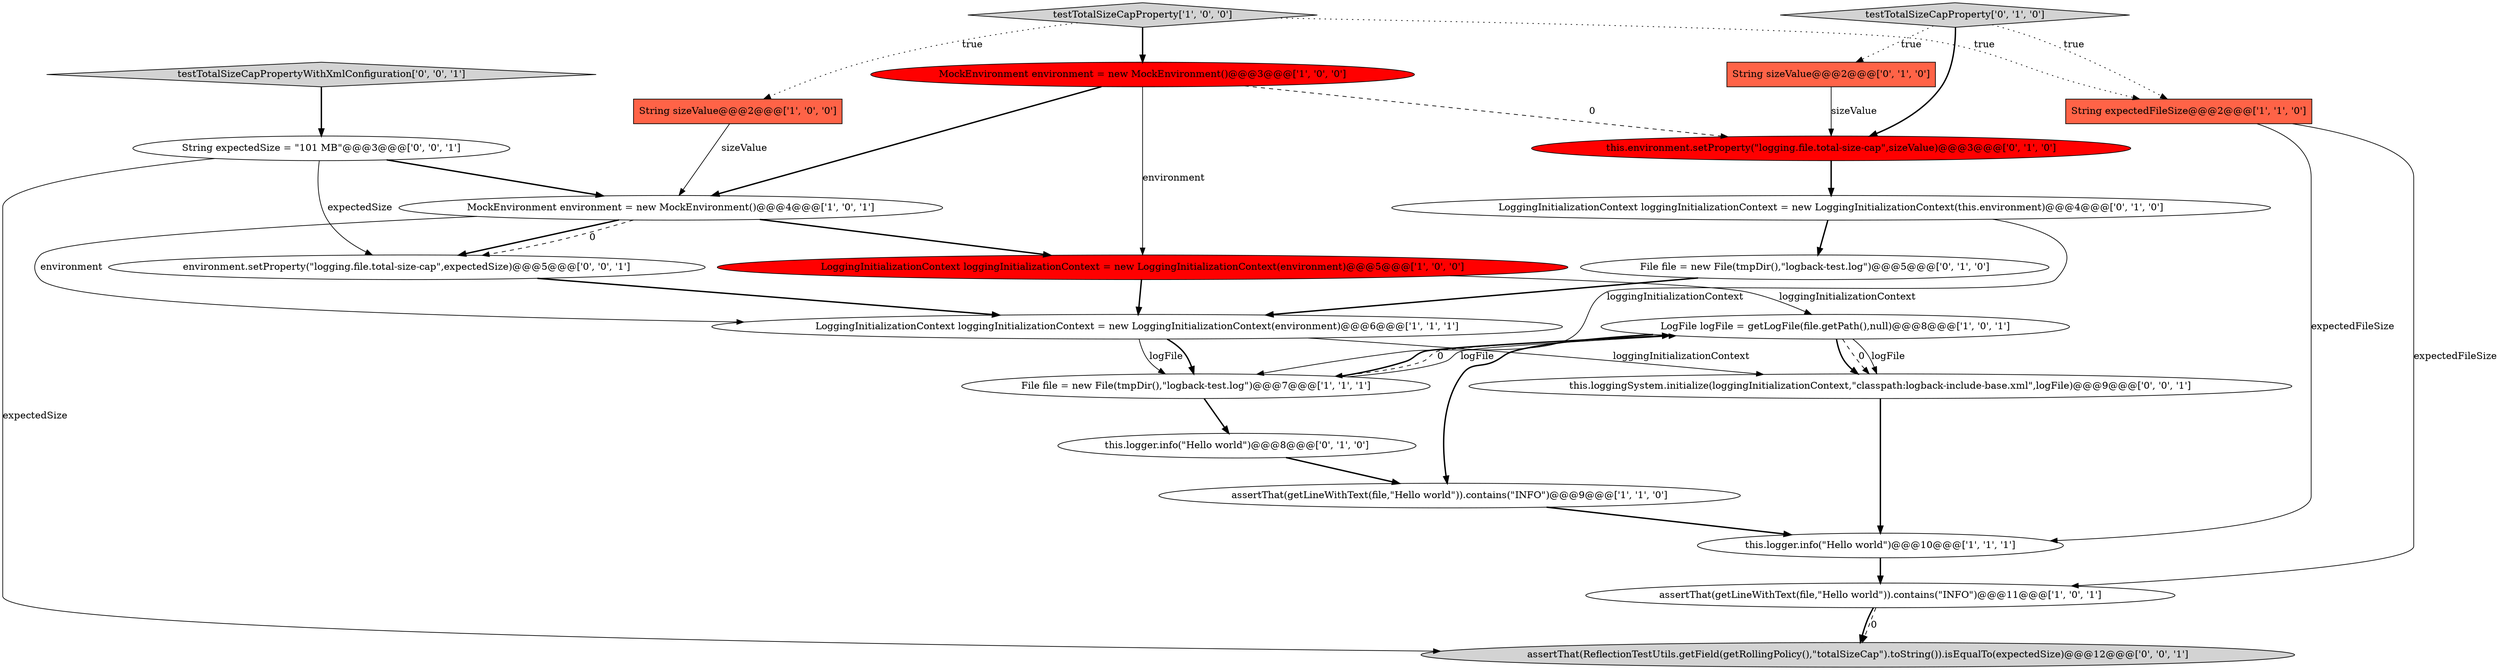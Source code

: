 digraph {
11 [style = filled, label = "testTotalSizeCapProperty['1', '0', '0']", fillcolor = lightgray, shape = diamond image = "AAA0AAABBB1BBB"];
2 [style = filled, label = "LogFile logFile = getLogFile(file.getPath(),null)@@@8@@@['1', '0', '1']", fillcolor = white, shape = ellipse image = "AAA0AAABBB1BBB"];
7 [style = filled, label = "String expectedFileSize@@@2@@@['1', '1', '0']", fillcolor = tomato, shape = box image = "AAA0AAABBB1BBB"];
20 [style = filled, label = "this.loggingSystem.initialize(loggingInitializationContext,\"classpath:logback-include-base.xml\",logFile)@@@9@@@['0', '0', '1']", fillcolor = white, shape = ellipse image = "AAA0AAABBB3BBB"];
10 [style = filled, label = "LoggingInitializationContext loggingInitializationContext = new LoggingInitializationContext(environment)@@@5@@@['1', '0', '0']", fillcolor = red, shape = ellipse image = "AAA1AAABBB1BBB"];
18 [style = filled, label = "String expectedSize = \"101 MB\"@@@3@@@['0', '0', '1']", fillcolor = white, shape = ellipse image = "AAA0AAABBB3BBB"];
22 [style = filled, label = "assertThat(ReflectionTestUtils.getField(getRollingPolicy(),\"totalSizeCap\").toString()).isEqualTo(expectedSize)@@@12@@@['0', '0', '1']", fillcolor = lightgray, shape = ellipse image = "AAA0AAABBB3BBB"];
4 [style = filled, label = "String sizeValue@@@2@@@['1', '0', '0']", fillcolor = tomato, shape = box image = "AAA0AAABBB1BBB"];
12 [style = filled, label = "File file = new File(tmpDir(),\"logback-test.log\")@@@5@@@['0', '1', '0']", fillcolor = white, shape = ellipse image = "AAA0AAABBB2BBB"];
9 [style = filled, label = "assertThat(getLineWithText(file,\"Hello world\")).contains(\"INFO\")@@@11@@@['1', '0', '1']", fillcolor = white, shape = ellipse image = "AAA0AAABBB1BBB"];
1 [style = filled, label = "File file = new File(tmpDir(),\"logback-test.log\")@@@7@@@['1', '1', '1']", fillcolor = white, shape = ellipse image = "AAA0AAABBB1BBB"];
3 [style = filled, label = "this.logger.info(\"Hello world\")@@@10@@@['1', '1', '1']", fillcolor = white, shape = ellipse image = "AAA0AAABBB1BBB"];
19 [style = filled, label = "environment.setProperty(\"logging.file.total-size-cap\",expectedSize)@@@5@@@['0', '0', '1']", fillcolor = white, shape = ellipse image = "AAA0AAABBB3BBB"];
17 [style = filled, label = "this.environment.setProperty(\"logging.file.total-size-cap\",sizeValue)@@@3@@@['0', '1', '0']", fillcolor = red, shape = ellipse image = "AAA1AAABBB2BBB"];
16 [style = filled, label = "String sizeValue@@@2@@@['0', '1', '0']", fillcolor = tomato, shape = box image = "AAA0AAABBB2BBB"];
5 [style = filled, label = "MockEnvironment environment = new MockEnvironment()@@@3@@@['1', '0', '0']", fillcolor = red, shape = ellipse image = "AAA1AAABBB1BBB"];
8 [style = filled, label = "LoggingInitializationContext loggingInitializationContext = new LoggingInitializationContext(environment)@@@6@@@['1', '1', '1']", fillcolor = white, shape = ellipse image = "AAA0AAABBB1BBB"];
21 [style = filled, label = "testTotalSizeCapPropertyWithXmlConfiguration['0', '0', '1']", fillcolor = lightgray, shape = diamond image = "AAA0AAABBB3BBB"];
0 [style = filled, label = "MockEnvironment environment = new MockEnvironment()@@@4@@@['1', '0', '1']", fillcolor = white, shape = ellipse image = "AAA0AAABBB1BBB"];
6 [style = filled, label = "assertThat(getLineWithText(file,\"Hello world\")).contains(\"INFO\")@@@9@@@['1', '1', '0']", fillcolor = white, shape = ellipse image = "AAA0AAABBB1BBB"];
15 [style = filled, label = "this.logger.info(\"Hello world\")@@@8@@@['0', '1', '0']", fillcolor = white, shape = ellipse image = "AAA0AAABBB2BBB"];
14 [style = filled, label = "testTotalSizeCapProperty['0', '1', '0']", fillcolor = lightgray, shape = diamond image = "AAA0AAABBB2BBB"];
13 [style = filled, label = "LoggingInitializationContext loggingInitializationContext = new LoggingInitializationContext(this.environment)@@@4@@@['0', '1', '0']", fillcolor = white, shape = ellipse image = "AAA0AAABBB2BBB"];
9->22 [style = bold, label=""];
11->7 [style = dotted, label="true"];
6->3 [style = bold, label=""];
2->20 [style = bold, label=""];
2->20 [style = dashed, label="0"];
7->3 [style = solid, label="expectedFileSize"];
2->20 [style = solid, label="logFile"];
0->19 [style = bold, label=""];
2->6 [style = bold, label=""];
0->8 [style = solid, label="environment"];
0->19 [style = dashed, label="0"];
1->15 [style = bold, label=""];
16->17 [style = solid, label="sizeValue"];
14->17 [style = bold, label=""];
13->1 [style = solid, label="loggingInitializationContext"];
15->6 [style = bold, label=""];
9->22 [style = dashed, label="0"];
20->3 [style = bold, label=""];
4->0 [style = solid, label="sizeValue"];
10->2 [style = solid, label="loggingInitializationContext"];
11->4 [style = dotted, label="true"];
1->2 [style = solid, label="logFile"];
21->18 [style = bold, label=""];
19->8 [style = bold, label=""];
18->22 [style = solid, label="expectedSize"];
8->1 [style = solid, label="logFile"];
3->9 [style = bold, label=""];
8->1 [style = bold, label=""];
14->16 [style = dotted, label="true"];
11->5 [style = bold, label=""];
5->10 [style = solid, label="environment"];
0->10 [style = bold, label=""];
13->12 [style = bold, label=""];
5->17 [style = dashed, label="0"];
10->8 [style = bold, label=""];
5->0 [style = bold, label=""];
12->8 [style = bold, label=""];
7->9 [style = solid, label="expectedFileSize"];
14->7 [style = dotted, label="true"];
1->2 [style = bold, label=""];
17->13 [style = bold, label=""];
2->1 [style = dashed, label="0"];
18->0 [style = bold, label=""];
8->20 [style = solid, label="loggingInitializationContext"];
18->19 [style = solid, label="expectedSize"];
}
